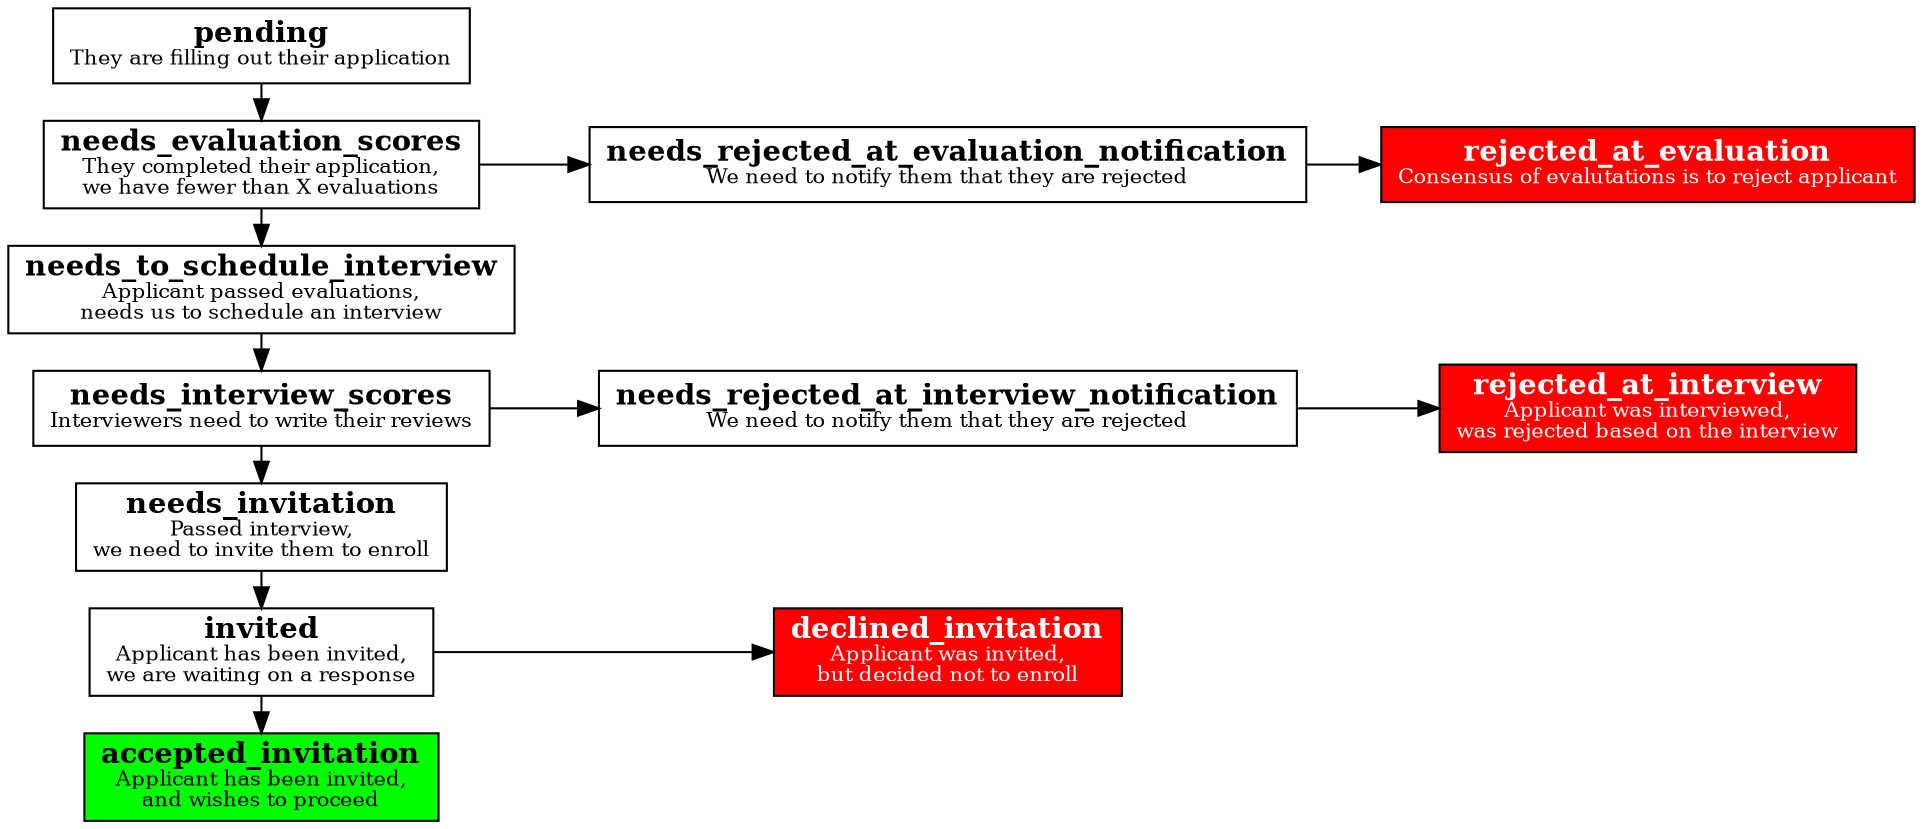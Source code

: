// http://www.graphviz.org/doc/info/attrs.html
digraph finite_state_machine {
  node [shape = box];
  rankdir = LR;

  // the nodes

  pending [
    label=<<b>pending</b><br /><font point-size="10">They are filling out their application</font>>
  ];

  needs_evaluation_scores [
    label=<<b>needs_evaluation_scores</b><br /><font point-size="10">They completed their application,<br />we have fewer than X evaluations</font>>
  ];

  needs_to_schedule_interview [
    label=<<b>needs_to_schedule_interview</b><br /><font point-size="10">Applicant passed evaluations,<br />needs us to schedule an interview</font>>
  ];

  needs_interview_scores [
    label=<<b>needs_interview_scores</b><br /><font point-size="10">Interviewers need to write their reviews</font>>
  ];

  needs_invitation [
    label=<<b>needs_invitation</b><br /><font point-size="10">Passed interview,<br />we need to invite them to enroll</font>>
  ];

  invited [
    label=<<b>invited</b><br /><font point-size="10">Applicant has been invited,<br />we are waiting on a response</font>>
  ];

  needs_rejected_at_evaluation_notification [
    label=<<b>needs_rejected_at_evaluation_notification</b><br /><font point-size="10">We need to notify them that they are rejected</font>>
  ];

  needs_rejected_at_interview_notification [
    label=<<b>needs_rejected_at_interview_notification</b><br /><font point-size="10">We need to notify them that they are rejected</font>>
  ];

  rejected_at_evaluation [
    style     = filled,
    fillcolor = red,
    fontcolor = white,
    label=<<b>rejected_at_evaluation</b><br /><font point-size="10">Consensus of evalutations is to reject applicant</font>>
  ];

  rejected_at_interview [
    style     = filled,
    fillcolor = red,
    fontcolor = white,
    label=<<b>rejected_at_interview</b><br /><font point-size="10">Applicant was interviewed,<br />was rejected based on the interview</font>>
  ];

  declined_invitation [
    style     = filled,
    fillcolor = red,
    fontcolor = white,
    label=<<b>declined_invitation</b><br /><font point-size="10">Applicant was invited,<br />but decided not to enroll</font>>
  ];

  accepted_invitation [
    style     = filled,
    fillcolor = green,
    label=<<b>accepted_invitation</b><br /><font point-size="10">Applicant has been invited,<br />and wishes to proceed</font>>
  ];

  // the flow

  subgraph happy_path  {
    pending
      -> needs_evaluation_scores
      -> needs_to_schedule_interview
      -> needs_interview_scores
      -> needs_invitation
      -> invited
      -> accepted_invitation [constraint = false];
  }

  subgraph fail_evaluation  {
    needs_evaluation_scores
      -> needs_rejected_at_evaluation_notification
      -> rejected_at_evaluation;
  }

  subgraph fail_interview  {
    needs_interview_scores
      -> needs_rejected_at_interview_notification
      -> rejected_at_interview;
  }

  subgraph decline_invitation  {
    invited -> declined_invitation;
  }
}
